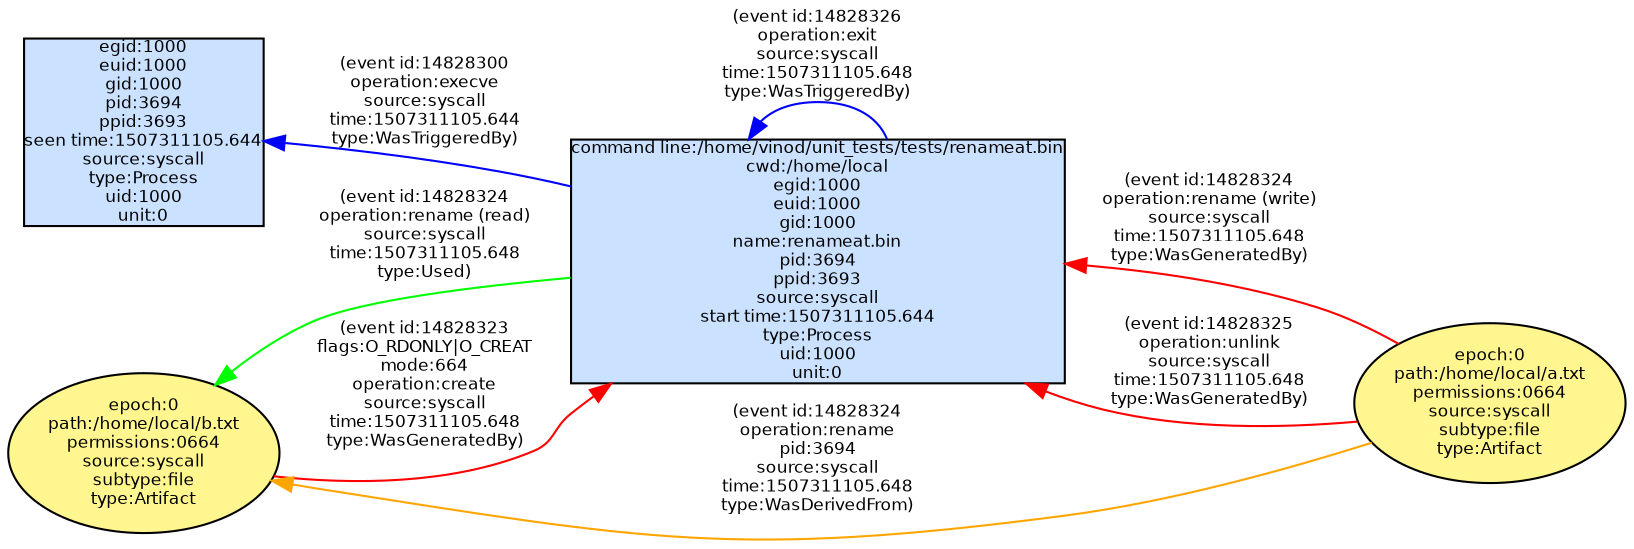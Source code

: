 digraph spade2dot {
graph [rankdir = "RL"];
node [fontname="Helvetica" fontsize="8" style="filled" margin="0.0,0.0"];
edge [fontname="Helvetica" fontsize="8"];
"f27012c76e9d39d98c6b3c753d7535ef" [label="egid:1000\neuid:1000\ngid:1000\npid:3694\nppid:3693\nseen time:1507311105.644\nsource:syscall\ntype:Process\nuid:1000\nunit:0" shape="box" fillcolor="lightsteelblue1"];
"f2f82e9c81258f8c75141b76c1201402" [label="command line:/home/vinod/unit_tests/tests/renameat.bin\ncwd:/home/local\negid:1000\neuid:1000\ngid:1000\nname:renameat.bin\npid:3694\nppid:3693\nsource:syscall\nstart time:1507311105.644\ntype:Process\nuid:1000\nunit:0" shape="box" fillcolor="lightsteelblue1"];
"f2f82e9c81258f8c75141b76c1201402" -> "f27012c76e9d39d98c6b3c753d7535ef" [label="(event id:14828300\noperation:execve\nsource:syscall\ntime:1507311105.644\ntype:WasTriggeredBy)" color="blue" style="solid"];
"160328f2d3601c7697cb3e0197d2d0f7" [label="epoch:0\npath:/home/local/b.txt\npermissions:0664\nsource:syscall\nsubtype:file\ntype:Artifact" shape="ellipse" fillcolor="khaki1"];
"160328f2d3601c7697cb3e0197d2d0f7" -> "f2f82e9c81258f8c75141b76c1201402" [label="(event id:14828323\nflags:O_RDONLY|O_CREAT\nmode:664\noperation:create\nsource:syscall\ntime:1507311105.648\ntype:WasGeneratedBy)" color="red" style="solid"];
"f2f82e9c81258f8c75141b76c1201402" -> "160328f2d3601c7697cb3e0197d2d0f7" [label="(event id:14828324\noperation:rename (read)\nsource:syscall\ntime:1507311105.648\ntype:Used)" color="green" style="solid"];
"a607de38f6fc91bc19da394f1a9bd486" [label="epoch:0\npath:/home/local/a.txt\npermissions:0664\nsource:syscall\nsubtype:file\ntype:Artifact" shape="ellipse" fillcolor="khaki1"];
"a607de38f6fc91bc19da394f1a9bd486" -> "f2f82e9c81258f8c75141b76c1201402" [label="(event id:14828324\noperation:rename (write)\nsource:syscall\ntime:1507311105.648\ntype:WasGeneratedBy)" color="red" style="solid"];
"a607de38f6fc91bc19da394f1a9bd486" -> "160328f2d3601c7697cb3e0197d2d0f7" [label="(event id:14828324\noperation:rename\npid:3694\nsource:syscall\ntime:1507311105.648\ntype:WasDerivedFrom)" color="orange" style="solid"];
"a607de38f6fc91bc19da394f1a9bd486" -> "f2f82e9c81258f8c75141b76c1201402" [label="(event id:14828325\noperation:unlink\nsource:syscall\ntime:1507311105.648\ntype:WasGeneratedBy)" color="red" style="solid"];
"f2f82e9c81258f8c75141b76c1201402" -> "f2f82e9c81258f8c75141b76c1201402" [label="(event id:14828326\noperation:exit\nsource:syscall\ntime:1507311105.648\ntype:WasTriggeredBy)" color="blue" style="solid"];
}
